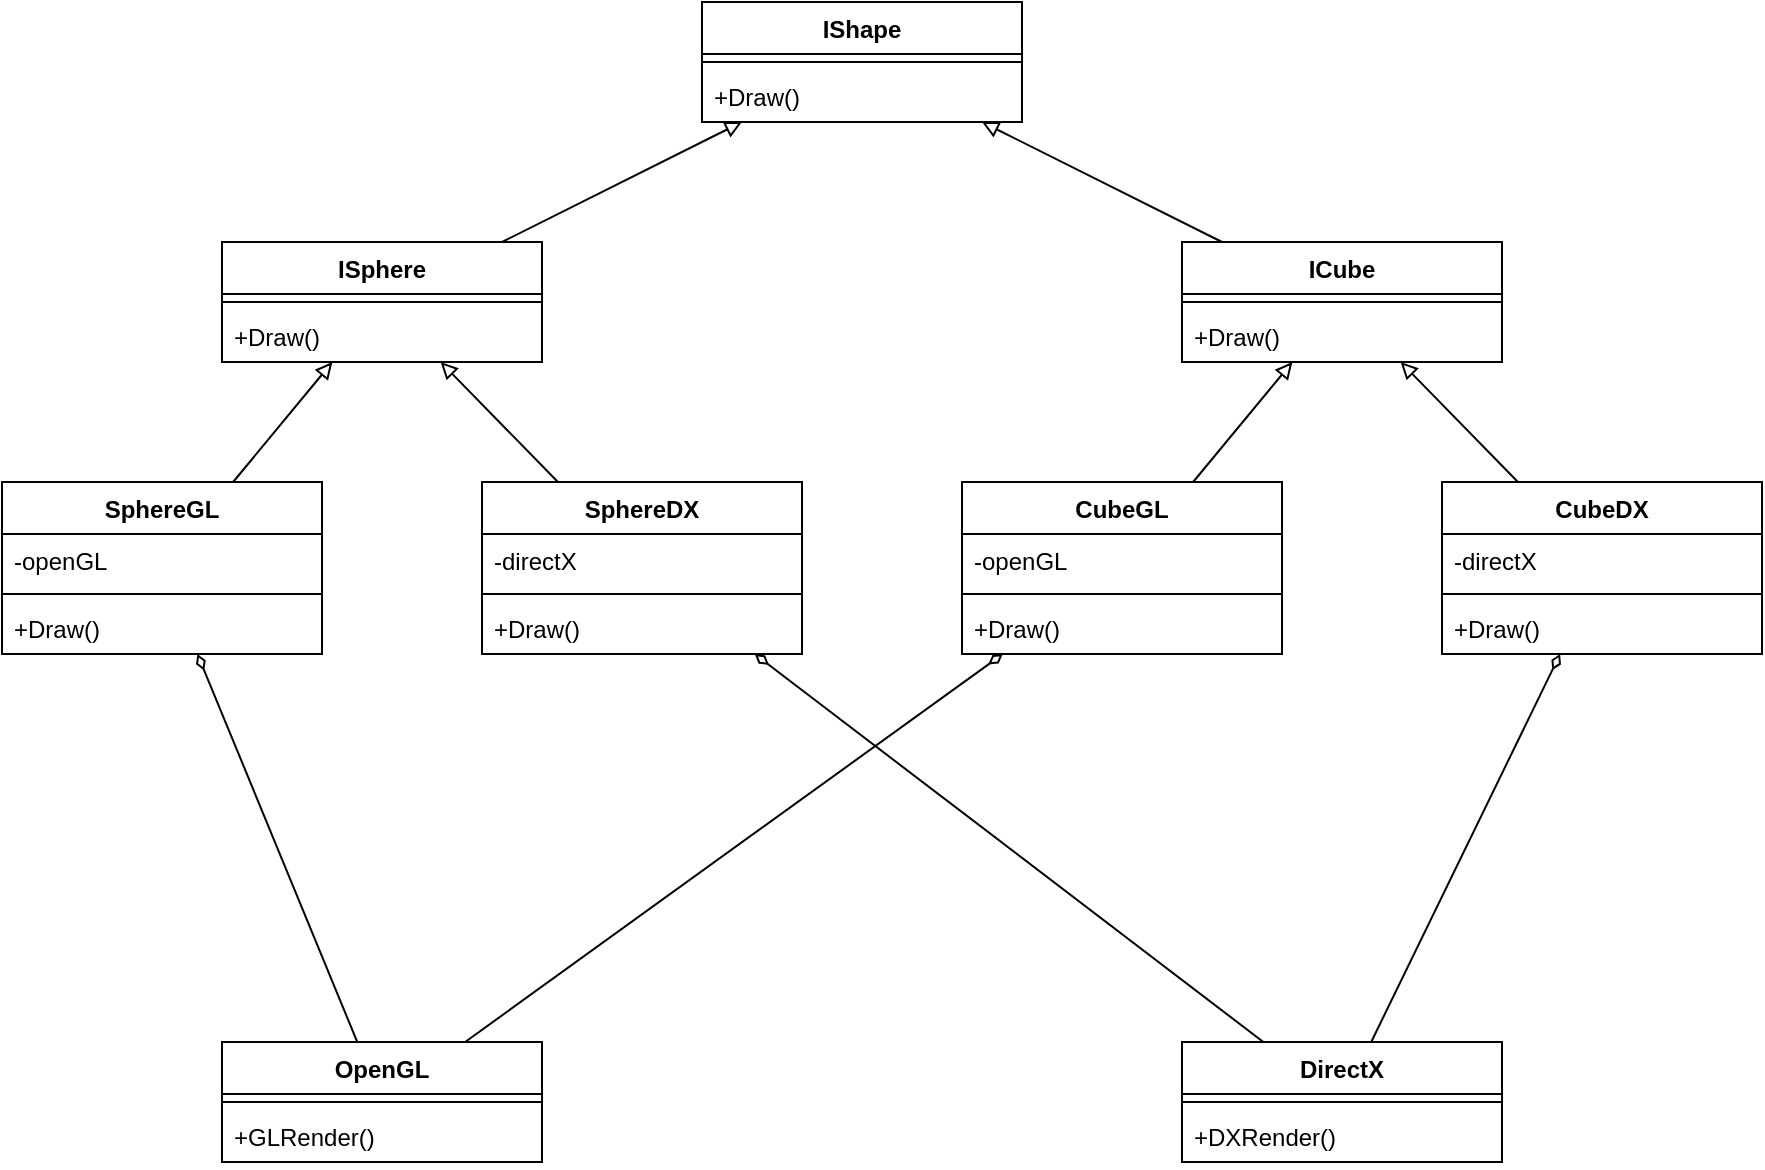 <mxfile version="22.1.11" type="device">
  <diagram name="第 1 页" id="8EQQXGktaOKtEAJL0ooK">
    <mxGraphModel dx="1434" dy="844" grid="1" gridSize="10" guides="1" tooltips="1" connect="1" arrows="1" fold="1" page="1" pageScale="1" pageWidth="827" pageHeight="1169" math="0" shadow="0">
      <root>
        <mxCell id="0" />
        <mxCell id="1" parent="0" />
        <mxCell id="D-OSqX91AGVzz3bFEXaa-38" style="edgeStyle=none;rounded=0;orthogonalLoop=1;jettySize=auto;html=1;endArrow=block;endFill=0;" edge="1" parent="1" source="D-OSqX91AGVzz3bFEXaa-1" target="D-OSqX91AGVzz3bFEXaa-22">
          <mxGeometry relative="1" as="geometry" />
        </mxCell>
        <mxCell id="D-OSqX91AGVzz3bFEXaa-1" value="ISphere" style="swimlane;fontStyle=1;align=center;verticalAlign=top;childLayout=stackLayout;horizontal=1;startSize=26;horizontalStack=0;resizeParent=1;resizeParentMax=0;resizeLast=0;collapsible=1;marginBottom=0;whiteSpace=wrap;html=1;" vertex="1" parent="1">
          <mxGeometry x="160" y="240" width="160" height="60" as="geometry" />
        </mxCell>
        <mxCell id="D-OSqX91AGVzz3bFEXaa-2" value="" style="line;strokeWidth=1;fillColor=none;align=left;verticalAlign=middle;spacingTop=-1;spacingLeft=3;spacingRight=3;rotatable=0;labelPosition=right;points=[];portConstraint=eastwest;strokeColor=inherit;" vertex="1" parent="D-OSqX91AGVzz3bFEXaa-1">
          <mxGeometry y="26" width="160" height="8" as="geometry" />
        </mxCell>
        <mxCell id="D-OSqX91AGVzz3bFEXaa-3" value="+Draw()" style="text;strokeColor=none;fillColor=none;align=left;verticalAlign=top;spacingLeft=4;spacingRight=4;overflow=hidden;rotatable=0;points=[[0,0.5],[1,0.5]];portConstraint=eastwest;whiteSpace=wrap;html=1;" vertex="1" parent="D-OSqX91AGVzz3bFEXaa-1">
          <mxGeometry y="34" width="160" height="26" as="geometry" />
        </mxCell>
        <mxCell id="D-OSqX91AGVzz3bFEXaa-4" style="edgeStyle=none;rounded=0;orthogonalLoop=1;jettySize=auto;html=1;endArrow=diamondThin;endFill=0;" edge="1" parent="1" source="D-OSqX91AGVzz3bFEXaa-5" target="D-OSqX91AGVzz3bFEXaa-13">
          <mxGeometry relative="1" as="geometry" />
        </mxCell>
        <mxCell id="D-OSqX91AGVzz3bFEXaa-40" style="edgeStyle=none;rounded=0;orthogonalLoop=1;jettySize=auto;html=1;endArrow=diamondThin;endFill=0;" edge="1" parent="1" source="D-OSqX91AGVzz3bFEXaa-5" target="D-OSqX91AGVzz3bFEXaa-29">
          <mxGeometry relative="1" as="geometry" />
        </mxCell>
        <mxCell id="D-OSqX91AGVzz3bFEXaa-5" value="OpenGL" style="swimlane;fontStyle=1;align=center;verticalAlign=top;childLayout=stackLayout;horizontal=1;startSize=26;horizontalStack=0;resizeParent=1;resizeParentMax=0;resizeLast=0;collapsible=1;marginBottom=0;whiteSpace=wrap;html=1;" vertex="1" parent="1">
          <mxGeometry x="160" y="640" width="160" height="60" as="geometry" />
        </mxCell>
        <mxCell id="D-OSqX91AGVzz3bFEXaa-6" value="" style="line;strokeWidth=1;fillColor=none;align=left;verticalAlign=middle;spacingTop=-1;spacingLeft=3;spacingRight=3;rotatable=0;labelPosition=right;points=[];portConstraint=eastwest;strokeColor=inherit;" vertex="1" parent="D-OSqX91AGVzz3bFEXaa-5">
          <mxGeometry y="26" width="160" height="8" as="geometry" />
        </mxCell>
        <mxCell id="D-OSqX91AGVzz3bFEXaa-7" value="+GLRender()" style="text;strokeColor=none;fillColor=none;align=left;verticalAlign=top;spacingLeft=4;spacingRight=4;overflow=hidden;rotatable=0;points=[[0,0.5],[1,0.5]];portConstraint=eastwest;whiteSpace=wrap;html=1;" vertex="1" parent="D-OSqX91AGVzz3bFEXaa-5">
          <mxGeometry y="34" width="160" height="26" as="geometry" />
        </mxCell>
        <mxCell id="D-OSqX91AGVzz3bFEXaa-8" style="edgeStyle=none;rounded=0;orthogonalLoop=1;jettySize=auto;html=1;endArrow=diamondThin;endFill=0;" edge="1" parent="1" source="D-OSqX91AGVzz3bFEXaa-9" target="D-OSqX91AGVzz3bFEXaa-18">
          <mxGeometry relative="1" as="geometry" />
        </mxCell>
        <mxCell id="D-OSqX91AGVzz3bFEXaa-41" style="edgeStyle=none;rounded=0;orthogonalLoop=1;jettySize=auto;html=1;endArrow=diamondThin;endFill=0;" edge="1" parent="1" source="D-OSqX91AGVzz3bFEXaa-9" target="D-OSqX91AGVzz3bFEXaa-34">
          <mxGeometry relative="1" as="geometry" />
        </mxCell>
        <mxCell id="D-OSqX91AGVzz3bFEXaa-9" value="DirectX" style="swimlane;fontStyle=1;align=center;verticalAlign=top;childLayout=stackLayout;horizontal=1;startSize=26;horizontalStack=0;resizeParent=1;resizeParentMax=0;resizeLast=0;collapsible=1;marginBottom=0;whiteSpace=wrap;html=1;" vertex="1" parent="1">
          <mxGeometry x="640" y="640" width="160" height="60" as="geometry" />
        </mxCell>
        <mxCell id="D-OSqX91AGVzz3bFEXaa-10" value="" style="line;strokeWidth=1;fillColor=none;align=left;verticalAlign=middle;spacingTop=-1;spacingLeft=3;spacingRight=3;rotatable=0;labelPosition=right;points=[];portConstraint=eastwest;strokeColor=inherit;" vertex="1" parent="D-OSqX91AGVzz3bFEXaa-9">
          <mxGeometry y="26" width="160" height="8" as="geometry" />
        </mxCell>
        <mxCell id="D-OSqX91AGVzz3bFEXaa-11" value="+DXRender()" style="text;strokeColor=none;fillColor=none;align=left;verticalAlign=top;spacingLeft=4;spacingRight=4;overflow=hidden;rotatable=0;points=[[0,0.5],[1,0.5]];portConstraint=eastwest;whiteSpace=wrap;html=1;" vertex="1" parent="D-OSqX91AGVzz3bFEXaa-9">
          <mxGeometry y="34" width="160" height="26" as="geometry" />
        </mxCell>
        <mxCell id="D-OSqX91AGVzz3bFEXaa-12" style="edgeStyle=none;rounded=0;orthogonalLoop=1;jettySize=auto;html=1;endArrow=block;endFill=0;" edge="1" parent="1" source="D-OSqX91AGVzz3bFEXaa-13" target="D-OSqX91AGVzz3bFEXaa-1">
          <mxGeometry relative="1" as="geometry" />
        </mxCell>
        <mxCell id="D-OSqX91AGVzz3bFEXaa-13" value="SphereGL" style="swimlane;fontStyle=1;align=center;verticalAlign=top;childLayout=stackLayout;horizontal=1;startSize=26;horizontalStack=0;resizeParent=1;resizeParentMax=0;resizeLast=0;collapsible=1;marginBottom=0;whiteSpace=wrap;html=1;" vertex="1" parent="1">
          <mxGeometry x="50" y="360" width="160" height="86" as="geometry" />
        </mxCell>
        <mxCell id="D-OSqX91AGVzz3bFEXaa-14" value="-openGL" style="text;strokeColor=none;fillColor=none;align=left;verticalAlign=top;spacingLeft=4;spacingRight=4;overflow=hidden;rotatable=0;points=[[0,0.5],[1,0.5]];portConstraint=eastwest;whiteSpace=wrap;html=1;" vertex="1" parent="D-OSqX91AGVzz3bFEXaa-13">
          <mxGeometry y="26" width="160" height="26" as="geometry" />
        </mxCell>
        <mxCell id="D-OSqX91AGVzz3bFEXaa-15" value="" style="line;strokeWidth=1;fillColor=none;align=left;verticalAlign=middle;spacingTop=-1;spacingLeft=3;spacingRight=3;rotatable=0;labelPosition=right;points=[];portConstraint=eastwest;strokeColor=inherit;" vertex="1" parent="D-OSqX91AGVzz3bFEXaa-13">
          <mxGeometry y="52" width="160" height="8" as="geometry" />
        </mxCell>
        <mxCell id="D-OSqX91AGVzz3bFEXaa-16" value="+Draw()" style="text;strokeColor=none;fillColor=none;align=left;verticalAlign=top;spacingLeft=4;spacingRight=4;overflow=hidden;rotatable=0;points=[[0,0.5],[1,0.5]];portConstraint=eastwest;whiteSpace=wrap;html=1;" vertex="1" parent="D-OSqX91AGVzz3bFEXaa-13">
          <mxGeometry y="60" width="160" height="26" as="geometry" />
        </mxCell>
        <mxCell id="D-OSqX91AGVzz3bFEXaa-17" style="edgeStyle=none;rounded=0;orthogonalLoop=1;jettySize=auto;html=1;endArrow=block;endFill=0;" edge="1" parent="1" source="D-OSqX91AGVzz3bFEXaa-18" target="D-OSqX91AGVzz3bFEXaa-1">
          <mxGeometry relative="1" as="geometry" />
        </mxCell>
        <mxCell id="D-OSqX91AGVzz3bFEXaa-18" value="SphereDX" style="swimlane;fontStyle=1;align=center;verticalAlign=top;childLayout=stackLayout;horizontal=1;startSize=26;horizontalStack=0;resizeParent=1;resizeParentMax=0;resizeLast=0;collapsible=1;marginBottom=0;whiteSpace=wrap;html=1;" vertex="1" parent="1">
          <mxGeometry x="290" y="360" width="160" height="86" as="geometry" />
        </mxCell>
        <mxCell id="D-OSqX91AGVzz3bFEXaa-19" value="-directX" style="text;strokeColor=none;fillColor=none;align=left;verticalAlign=top;spacingLeft=4;spacingRight=4;overflow=hidden;rotatable=0;points=[[0,0.5],[1,0.5]];portConstraint=eastwest;whiteSpace=wrap;html=1;" vertex="1" parent="D-OSqX91AGVzz3bFEXaa-18">
          <mxGeometry y="26" width="160" height="26" as="geometry" />
        </mxCell>
        <mxCell id="D-OSqX91AGVzz3bFEXaa-20" value="" style="line;strokeWidth=1;fillColor=none;align=left;verticalAlign=middle;spacingTop=-1;spacingLeft=3;spacingRight=3;rotatable=0;labelPosition=right;points=[];portConstraint=eastwest;strokeColor=inherit;" vertex="1" parent="D-OSqX91AGVzz3bFEXaa-18">
          <mxGeometry y="52" width="160" height="8" as="geometry" />
        </mxCell>
        <mxCell id="D-OSqX91AGVzz3bFEXaa-21" value="+Draw()" style="text;strokeColor=none;fillColor=none;align=left;verticalAlign=top;spacingLeft=4;spacingRight=4;overflow=hidden;rotatable=0;points=[[0,0.5],[1,0.5]];portConstraint=eastwest;whiteSpace=wrap;html=1;" vertex="1" parent="D-OSqX91AGVzz3bFEXaa-18">
          <mxGeometry y="60" width="160" height="26" as="geometry" />
        </mxCell>
        <mxCell id="D-OSqX91AGVzz3bFEXaa-22" value="IShape" style="swimlane;fontStyle=1;align=center;verticalAlign=top;childLayout=stackLayout;horizontal=1;startSize=26;horizontalStack=0;resizeParent=1;resizeParentMax=0;resizeLast=0;collapsible=1;marginBottom=0;whiteSpace=wrap;html=1;" vertex="1" parent="1">
          <mxGeometry x="400" y="120" width="160" height="60" as="geometry" />
        </mxCell>
        <mxCell id="D-OSqX91AGVzz3bFEXaa-23" value="" style="line;strokeWidth=1;fillColor=none;align=left;verticalAlign=middle;spacingTop=-1;spacingLeft=3;spacingRight=3;rotatable=0;labelPosition=right;points=[];portConstraint=eastwest;strokeColor=inherit;" vertex="1" parent="D-OSqX91AGVzz3bFEXaa-22">
          <mxGeometry y="26" width="160" height="8" as="geometry" />
        </mxCell>
        <mxCell id="D-OSqX91AGVzz3bFEXaa-24" value="+Draw()" style="text;strokeColor=none;fillColor=none;align=left;verticalAlign=top;spacingLeft=4;spacingRight=4;overflow=hidden;rotatable=0;points=[[0,0.5],[1,0.5]];portConstraint=eastwest;whiteSpace=wrap;html=1;" vertex="1" parent="D-OSqX91AGVzz3bFEXaa-22">
          <mxGeometry y="34" width="160" height="26" as="geometry" />
        </mxCell>
        <mxCell id="D-OSqX91AGVzz3bFEXaa-39" style="edgeStyle=none;rounded=0;orthogonalLoop=1;jettySize=auto;html=1;endArrow=block;endFill=0;" edge="1" parent="1" source="D-OSqX91AGVzz3bFEXaa-25" target="D-OSqX91AGVzz3bFEXaa-22">
          <mxGeometry relative="1" as="geometry" />
        </mxCell>
        <mxCell id="D-OSqX91AGVzz3bFEXaa-25" value="ICube" style="swimlane;fontStyle=1;align=center;verticalAlign=top;childLayout=stackLayout;horizontal=1;startSize=26;horizontalStack=0;resizeParent=1;resizeParentMax=0;resizeLast=0;collapsible=1;marginBottom=0;whiteSpace=wrap;html=1;" vertex="1" parent="1">
          <mxGeometry x="640" y="240" width="160" height="60" as="geometry" />
        </mxCell>
        <mxCell id="D-OSqX91AGVzz3bFEXaa-26" value="" style="line;strokeWidth=1;fillColor=none;align=left;verticalAlign=middle;spacingTop=-1;spacingLeft=3;spacingRight=3;rotatable=0;labelPosition=right;points=[];portConstraint=eastwest;strokeColor=inherit;" vertex="1" parent="D-OSqX91AGVzz3bFEXaa-25">
          <mxGeometry y="26" width="160" height="8" as="geometry" />
        </mxCell>
        <mxCell id="D-OSqX91AGVzz3bFEXaa-27" value="+Draw()" style="text;strokeColor=none;fillColor=none;align=left;verticalAlign=top;spacingLeft=4;spacingRight=4;overflow=hidden;rotatable=0;points=[[0,0.5],[1,0.5]];portConstraint=eastwest;whiteSpace=wrap;html=1;" vertex="1" parent="D-OSqX91AGVzz3bFEXaa-25">
          <mxGeometry y="34" width="160" height="26" as="geometry" />
        </mxCell>
        <mxCell id="D-OSqX91AGVzz3bFEXaa-28" style="edgeStyle=none;rounded=0;orthogonalLoop=1;jettySize=auto;html=1;endArrow=block;endFill=0;" edge="1" source="D-OSqX91AGVzz3bFEXaa-29" target="D-OSqX91AGVzz3bFEXaa-25" parent="1">
          <mxGeometry relative="1" as="geometry" />
        </mxCell>
        <mxCell id="D-OSqX91AGVzz3bFEXaa-29" value="CubeGL" style="swimlane;fontStyle=1;align=center;verticalAlign=top;childLayout=stackLayout;horizontal=1;startSize=26;horizontalStack=0;resizeParent=1;resizeParentMax=0;resizeLast=0;collapsible=1;marginBottom=0;whiteSpace=wrap;html=1;" vertex="1" parent="1">
          <mxGeometry x="530" y="360" width="160" height="86" as="geometry" />
        </mxCell>
        <mxCell id="D-OSqX91AGVzz3bFEXaa-30" value="-openGL" style="text;strokeColor=none;fillColor=none;align=left;verticalAlign=top;spacingLeft=4;spacingRight=4;overflow=hidden;rotatable=0;points=[[0,0.5],[1,0.5]];portConstraint=eastwest;whiteSpace=wrap;html=1;" vertex="1" parent="D-OSqX91AGVzz3bFEXaa-29">
          <mxGeometry y="26" width="160" height="26" as="geometry" />
        </mxCell>
        <mxCell id="D-OSqX91AGVzz3bFEXaa-31" value="" style="line;strokeWidth=1;fillColor=none;align=left;verticalAlign=middle;spacingTop=-1;spacingLeft=3;spacingRight=3;rotatable=0;labelPosition=right;points=[];portConstraint=eastwest;strokeColor=inherit;" vertex="1" parent="D-OSqX91AGVzz3bFEXaa-29">
          <mxGeometry y="52" width="160" height="8" as="geometry" />
        </mxCell>
        <mxCell id="D-OSqX91AGVzz3bFEXaa-32" value="+Draw()" style="text;strokeColor=none;fillColor=none;align=left;verticalAlign=top;spacingLeft=4;spacingRight=4;overflow=hidden;rotatable=0;points=[[0,0.5],[1,0.5]];portConstraint=eastwest;whiteSpace=wrap;html=1;" vertex="1" parent="D-OSqX91AGVzz3bFEXaa-29">
          <mxGeometry y="60" width="160" height="26" as="geometry" />
        </mxCell>
        <mxCell id="D-OSqX91AGVzz3bFEXaa-33" style="edgeStyle=none;rounded=0;orthogonalLoop=1;jettySize=auto;html=1;endArrow=block;endFill=0;" edge="1" source="D-OSqX91AGVzz3bFEXaa-34" target="D-OSqX91AGVzz3bFEXaa-25" parent="1">
          <mxGeometry relative="1" as="geometry" />
        </mxCell>
        <mxCell id="D-OSqX91AGVzz3bFEXaa-34" value="CubeDX" style="swimlane;fontStyle=1;align=center;verticalAlign=top;childLayout=stackLayout;horizontal=1;startSize=26;horizontalStack=0;resizeParent=1;resizeParentMax=0;resizeLast=0;collapsible=1;marginBottom=0;whiteSpace=wrap;html=1;" vertex="1" parent="1">
          <mxGeometry x="770" y="360" width="160" height="86" as="geometry" />
        </mxCell>
        <mxCell id="D-OSqX91AGVzz3bFEXaa-35" value="-directX" style="text;strokeColor=none;fillColor=none;align=left;verticalAlign=top;spacingLeft=4;spacingRight=4;overflow=hidden;rotatable=0;points=[[0,0.5],[1,0.5]];portConstraint=eastwest;whiteSpace=wrap;html=1;" vertex="1" parent="D-OSqX91AGVzz3bFEXaa-34">
          <mxGeometry y="26" width="160" height="26" as="geometry" />
        </mxCell>
        <mxCell id="D-OSqX91AGVzz3bFEXaa-36" value="" style="line;strokeWidth=1;fillColor=none;align=left;verticalAlign=middle;spacingTop=-1;spacingLeft=3;spacingRight=3;rotatable=0;labelPosition=right;points=[];portConstraint=eastwest;strokeColor=inherit;" vertex="1" parent="D-OSqX91AGVzz3bFEXaa-34">
          <mxGeometry y="52" width="160" height="8" as="geometry" />
        </mxCell>
        <mxCell id="D-OSqX91AGVzz3bFEXaa-37" value="+Draw()" style="text;strokeColor=none;fillColor=none;align=left;verticalAlign=top;spacingLeft=4;spacingRight=4;overflow=hidden;rotatable=0;points=[[0,0.5],[1,0.5]];portConstraint=eastwest;whiteSpace=wrap;html=1;" vertex="1" parent="D-OSqX91AGVzz3bFEXaa-34">
          <mxGeometry y="60" width="160" height="26" as="geometry" />
        </mxCell>
      </root>
    </mxGraphModel>
  </diagram>
</mxfile>
